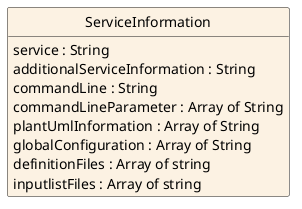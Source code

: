 @startuml
hide circle
hide methods
hide stereotype
show <<Enumeration>> stereotype
skinparam class {
   BackgroundColor<<Enumeration>> #E6F5F7
   BackgroundColor<<Ref>> #FFFFE0
   BackgroundColor<<Pivot>> #FFFFFFF
   BackgroundColor #FCF2E3
}

class ServiceInformation{
   service : String
   additionalServiceInformation : String
   commandLine : String
   commandLineParameter : Array of String
   plantUmlInformation : Array of String
   globalConfiguration : Array of String
   definitionFiles : Array of string
   inputlistFiles : Array of string
}

@enduml
